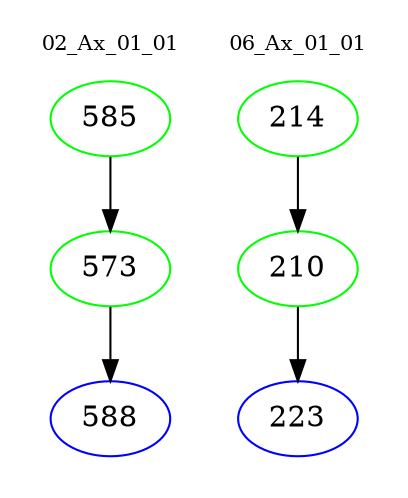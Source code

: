 digraph{
subgraph cluster_0 {
color = white
label = "02_Ax_01_01";
fontsize=10;
T0_585 [label="585", color="green"]
T0_585 -> T0_573 [color="black"]
T0_573 [label="573", color="green"]
T0_573 -> T0_588 [color="black"]
T0_588 [label="588", color="blue"]
}
subgraph cluster_1 {
color = white
label = "06_Ax_01_01";
fontsize=10;
T1_214 [label="214", color="green"]
T1_214 -> T1_210 [color="black"]
T1_210 [label="210", color="green"]
T1_210 -> T1_223 [color="black"]
T1_223 [label="223", color="blue"]
}
}
